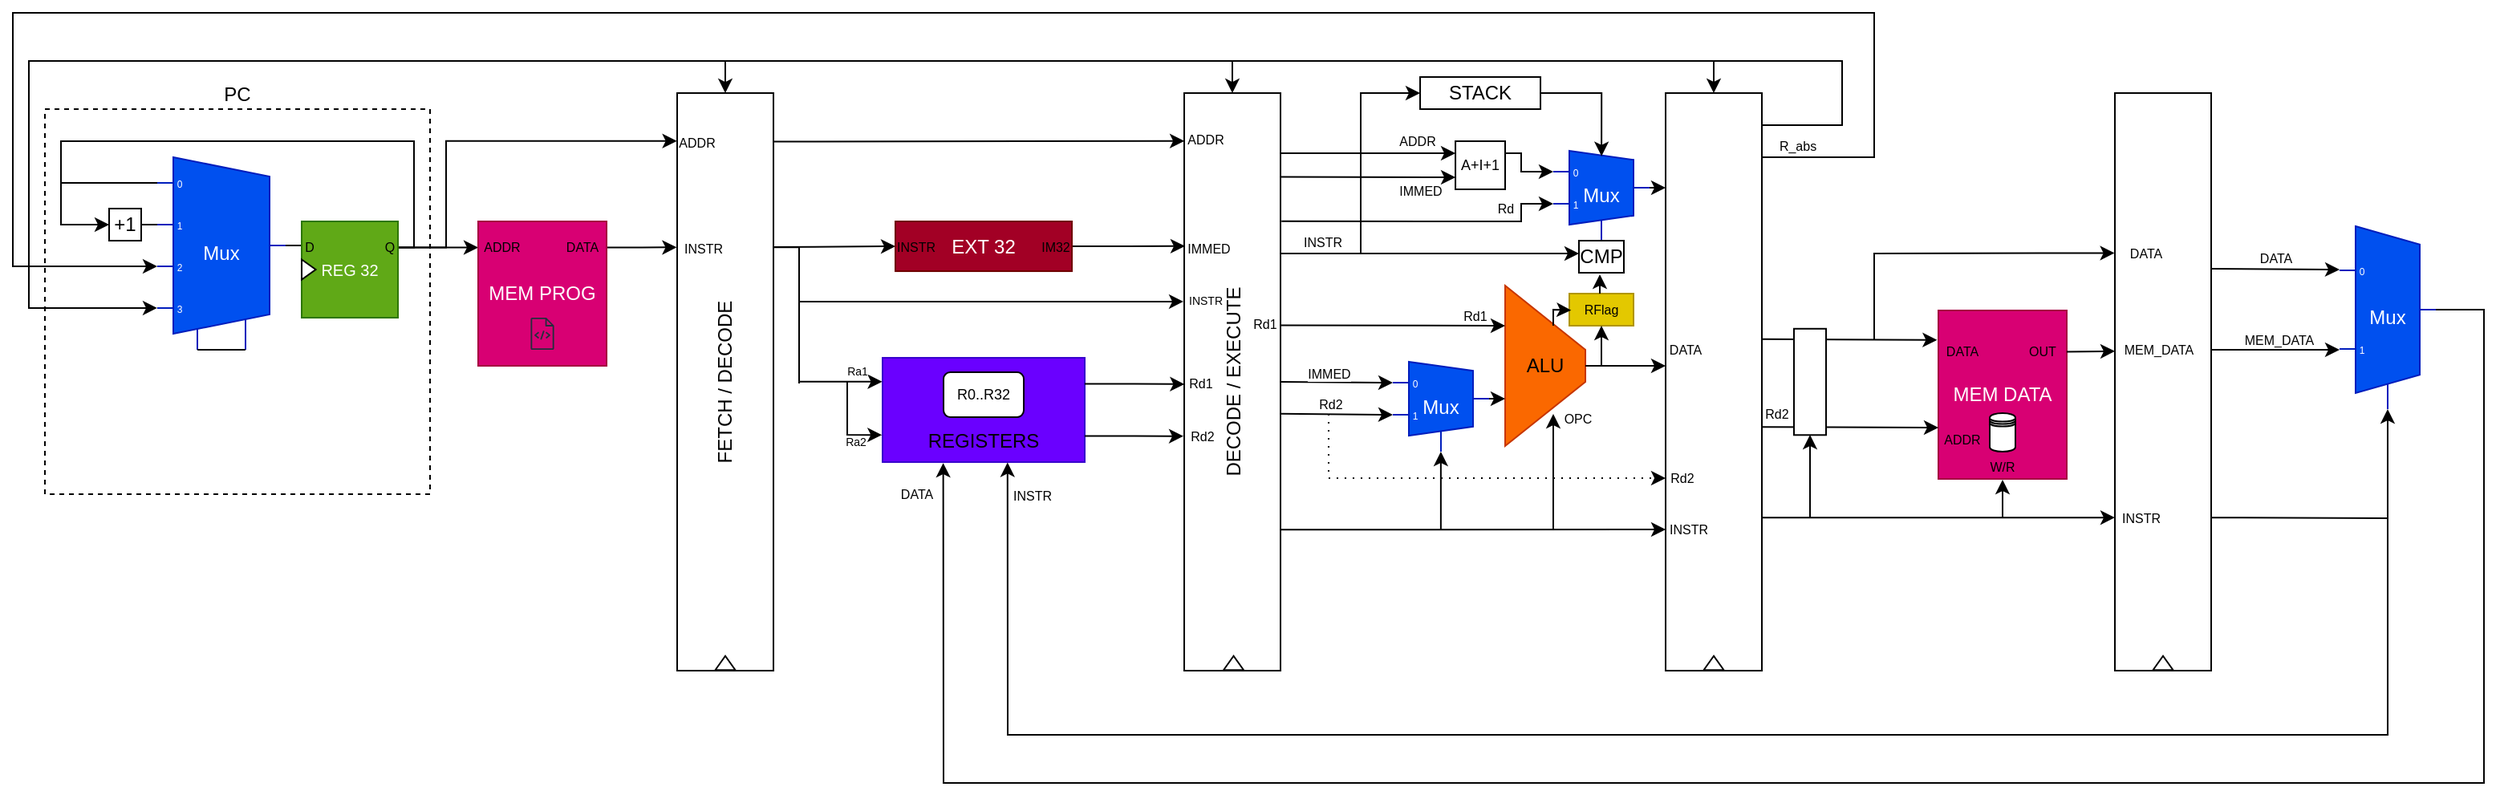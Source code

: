<mxfile version="22.0.2" type="device">
  <diagram name="Página-1" id="C1UfojnQkxF_O-7mEqdd">
    <mxGraphModel dx="1173" dy="703" grid="1" gridSize="10" guides="1" tooltips="1" connect="1" arrows="1" fold="1" page="1" pageScale="1" pageWidth="1650" pageHeight="600" math="0" shadow="0">
      <root>
        <mxCell id="0" />
        <mxCell id="1" parent="0" />
        <mxCell id="9HYfvGbNNLdlNzhzB_2Z-7" value="" style="group" vertex="1" connectable="0" parent="1">
          <mxGeometry x="790.01" y="80.01" width="60" height="362.495" as="geometry" />
        </mxCell>
        <mxCell id="NU09ctqqksHrogIv6mvl-248" value="" style="rounded=0;whiteSpace=wrap;html=1;direction=west;flipV=0;flipH=1;labelPosition=center;verticalLabelPosition=middle;align=center;verticalAlign=middle;" parent="9HYfvGbNNLdlNzhzB_2Z-7" vertex="1">
          <mxGeometry y="0.005" width="60" height="360" as="geometry" />
        </mxCell>
        <mxCell id="NU09ctqqksHrogIv6mvl-250" value="&lt;div&gt;DECODE / EXECUTE&lt;/div&gt;" style="text;html=1;strokeColor=none;fillColor=none;align=center;verticalAlign=middle;whiteSpace=wrap;rounded=0;rotation=-90;" parent="9HYfvGbNNLdlNzhzB_2Z-7" vertex="1">
          <mxGeometry x="-51.36" y="165" width="164.24" height="30" as="geometry" />
        </mxCell>
        <mxCell id="9HYfvGbNNLdlNzhzB_2Z-209" value="" style="triangle;whiteSpace=wrap;html=1;rotation=-90;" vertex="1" parent="9HYfvGbNNLdlNzhzB_2Z-7">
          <mxGeometry x="26.39" y="349" width="8.75" height="12.5" as="geometry" />
        </mxCell>
        <mxCell id="NU09ctqqksHrogIv6mvl-5" value="" style="group" parent="1" vertex="1" connectable="0">
          <mxGeometry x="474.01" y="80.005" width="60" height="360.015" as="geometry" />
        </mxCell>
        <mxCell id="wo_onzVFNb4peeyBDmlH-4" value="" style="rounded=0;whiteSpace=wrap;html=1;direction=west;flipV=0;flipH=1;labelPosition=center;verticalLabelPosition=middle;align=center;verticalAlign=middle;" parent="NU09ctqqksHrogIv6mvl-5" vertex="1">
          <mxGeometry y="0.005" width="60" height="360" as="geometry" />
        </mxCell>
        <mxCell id="NU09ctqqksHrogIv6mvl-1" value="PC" style="rounded=0;whiteSpace=wrap;html=1;dashed=1;labelPosition=center;verticalLabelPosition=top;align=center;verticalAlign=bottom;movable=1;resizable=1;rotatable=1;deletable=1;editable=1;locked=0;connectable=1;" parent="1" vertex="1">
          <mxGeometry x="80" y="90.01" width="240" height="240" as="geometry" />
        </mxCell>
        <mxCell id="wo_onzVFNb4peeyBDmlH-22" style="edgeStyle=orthogonalEdgeStyle;rounded=0;orthogonalLoop=1;jettySize=auto;html=1;exitX=0;exitY=0.108;exitDx=0;exitDy=3;exitPerimeter=0;entryX=0;entryY=0.5;entryDx=0;entryDy=0;" parent="1" source="wo_onzVFNb4peeyBDmlH-11" target="wo_onzVFNb4peeyBDmlH-16" edge="1">
          <mxGeometry relative="1" as="geometry">
            <Array as="points">
              <mxPoint x="90.0" y="136.01" />
              <mxPoint x="90.0" y="162.01" />
            </Array>
          </mxGeometry>
        </mxCell>
        <mxCell id="wo_onzVFNb4peeyBDmlH-11" value="Mux" style="shadow=0;dashed=0;align=center;html=1;strokeWidth=1;shape=mxgraph.electrical.abstract.mux2;whiteSpace=wrap;operation=mux;selectorPins=2;fillColor=#0050ef;strokeColor=#001DBC;fontColor=#ffffff;" parent="1" vertex="1">
          <mxGeometry x="150" y="120.01" width="80" height="120" as="geometry" />
        </mxCell>
        <mxCell id="wo_onzVFNb4peeyBDmlH-13" style="edgeStyle=orthogonalEdgeStyle;rounded=0;orthogonalLoop=1;jettySize=auto;html=1;exitX=0;exitY=0.25;exitDx=0;exitDy=0;entryX=1;entryY=0.5;entryDx=0;entryDy=-5;entryPerimeter=0;endArrow=none;endFill=0;" parent="1" source="wo_onzVFNb4peeyBDmlH-6" target="wo_onzVFNb4peeyBDmlH-11" edge="1">
          <mxGeometry relative="1" as="geometry" />
        </mxCell>
        <mxCell id="wo_onzVFNb4peeyBDmlH-14" style="edgeStyle=orthogonalEdgeStyle;rounded=0;orthogonalLoop=1;jettySize=auto;html=1;exitX=0.188;exitY=1;exitDx=10;exitDy=0;exitPerimeter=0;entryX=0.562;entryY=1;entryDx=10;entryDy=0;entryPerimeter=0;endArrow=none;endFill=0;" parent="1" source="wo_onzVFNb4peeyBDmlH-11" target="wo_onzVFNb4peeyBDmlH-11" edge="1">
          <mxGeometry relative="1" as="geometry" />
        </mxCell>
        <mxCell id="wo_onzVFNb4peeyBDmlH-16" value="+1" style="rounded=0;whiteSpace=wrap;html=1;" parent="1" vertex="1">
          <mxGeometry x="120" y="152.01" width="20" height="20" as="geometry" />
        </mxCell>
        <mxCell id="wo_onzVFNb4peeyBDmlH-21" style="edgeStyle=orthogonalEdgeStyle;rounded=0;orthogonalLoop=1;jettySize=auto;html=1;entryX=0;entryY=0.325;entryDx=0;entryDy=3;entryPerimeter=0;endArrow=none;endFill=0;" parent="1" target="wo_onzVFNb4peeyBDmlH-11" edge="1">
          <mxGeometry relative="1" as="geometry">
            <mxPoint x="140" y="162.01" as="sourcePoint" />
          </mxGeometry>
        </mxCell>
        <mxCell id="wo_onzVFNb4peeyBDmlH-59" style="edgeStyle=orthogonalEdgeStyle;rounded=0;orthogonalLoop=1;jettySize=auto;html=1;exitX=1;exitY=0.5;exitDx=0;exitDy=0;entryX=0;entryY=0.5;entryDx=0;entryDy=0;" parent="1" source="wo_onzVFNb4peeyBDmlH-26" target="wo_onzVFNb4peeyBDmlH-56" edge="1">
          <mxGeometry relative="1" as="geometry">
            <mxPoint x="360.01" y="176.343" as="targetPoint" />
          </mxGeometry>
        </mxCell>
        <mxCell id="wo_onzVFNb4peeyBDmlH-64" style="edgeStyle=orthogonalEdgeStyle;rounded=0;orthogonalLoop=1;jettySize=auto;html=1;exitX=1;exitY=0.5;exitDx=0;exitDy=0;entryX=-0.003;entryY=0.917;entryDx=0;entryDy=0;entryPerimeter=0;" parent="1" source="wo_onzVFNb4peeyBDmlH-26" target="wo_onzVFNb4peeyBDmlH-4" edge="1">
          <mxGeometry relative="1" as="geometry">
            <mxPoint x="470.01" y="110.01" as="targetPoint" />
            <Array as="points">
              <mxPoint x="330.01" y="176.01" />
              <mxPoint x="330.01" y="110.01" />
            </Array>
          </mxGeometry>
        </mxCell>
        <mxCell id="wo_onzVFNb4peeyBDmlH-65" value="ADDR" style="edgeLabel;html=1;align=center;verticalAlign=middle;resizable=0;points=[];fontSize=8;" parent="wo_onzVFNb4peeyBDmlH-64" vertex="1" connectable="0">
          <mxGeometry x="0.769" relative="1" as="geometry">
            <mxPoint x="40" y="1" as="offset" />
          </mxGeometry>
        </mxCell>
        <mxCell id="wo_onzVFNb4peeyBDmlH-66" style="edgeStyle=orthogonalEdgeStyle;rounded=0;orthogonalLoop=1;jettySize=auto;html=1;entryX=-0.005;entryY=0.733;entryDx=0;entryDy=0;entryPerimeter=0;" parent="1" source="wo_onzVFNb4peeyBDmlH-58" target="wo_onzVFNb4peeyBDmlH-4" edge="1">
          <mxGeometry relative="1" as="geometry" />
        </mxCell>
        <mxCell id="wo_onzVFNb4peeyBDmlH-67" value="INSTR" style="edgeLabel;html=1;align=center;verticalAlign=middle;resizable=0;points=[];fontSize=8;" parent="wo_onzVFNb4peeyBDmlH-66" vertex="1" connectable="0">
          <mxGeometry x="-0.087" relative="1" as="geometry">
            <mxPoint x="40" as="offset" />
          </mxGeometry>
        </mxCell>
        <mxCell id="wo_onzVFNb4peeyBDmlH-68" value="FETCH / DECODE" style="text;html=1;strokeColor=none;fillColor=none;align=center;verticalAlign=middle;whiteSpace=wrap;rounded=0;rotation=-90;" parent="1" vertex="1">
          <mxGeometry x="449.01" y="245.01" width="110" height="30" as="geometry" />
        </mxCell>
        <mxCell id="wo_onzVFNb4peeyBDmlH-98" style="edgeStyle=orthogonalEdgeStyle;rounded=0;orthogonalLoop=1;jettySize=auto;html=1;exitX=1;exitY=0.5;exitDx=0;exitDy=0;endArrow=none;endFill=0;" parent="1" source="wo_onzVFNb4peeyBDmlH-26" edge="1">
          <mxGeometry relative="1" as="geometry">
            <mxPoint x="90.0" y="140.01" as="targetPoint" />
            <Array as="points">
              <mxPoint x="310" y="176.01" />
              <mxPoint x="310" y="110.01" />
              <mxPoint x="90.0" y="110.01" />
            </Array>
          </mxGeometry>
        </mxCell>
        <mxCell id="NU09ctqqksHrogIv6mvl-48" value="" style="group;movable=1;resizable=1;rotatable=1;deletable=1;editable=1;locked=0;connectable=1;fillColor=#60a917;fontColor=#ffffff;strokeColor=#2D7600;container=0;" parent="1" vertex="1" connectable="0">
          <mxGeometry x="240.01" y="160.01" width="60" height="60" as="geometry" />
        </mxCell>
        <mxCell id="NU09ctqqksHrogIv6mvl-56" value="" style="rounded=0;whiteSpace=wrap;html=1;fillColor=#6a00ff;strokeColor=#3700CC;fontColor=#ffffff;" parent="1" vertex="1">
          <mxGeometry x="602.01" y="245.01" width="126" height="65" as="geometry" />
        </mxCell>
        <mxCell id="NU09ctqqksHrogIv6mvl-205" value="REGISTERS" style="text;html=1;strokeColor=none;fillColor=none;align=center;verticalAlign=middle;whiteSpace=wrap;rounded=0;" parent="1" vertex="1">
          <mxGeometry x="635.01" y="282.01" width="60" height="30" as="geometry" />
        </mxCell>
        <mxCell id="NU09ctqqksHrogIv6mvl-246" style="edgeStyle=orthogonalEdgeStyle;rounded=0;orthogonalLoop=1;jettySize=auto;html=1;entryX=0;entryY=0.5;entryDx=0;entryDy=0;" parent="1" target="NU09ctqqksHrogIv6mvl-13" edge="1">
          <mxGeometry relative="1" as="geometry">
            <mxPoint x="534.01" y="176.01" as="sourcePoint" />
            <Array as="points">
              <mxPoint x="534.01" y="176.01" />
              <mxPoint x="572.01" y="176.01" />
            </Array>
          </mxGeometry>
        </mxCell>
        <mxCell id="NU09ctqqksHrogIv6mvl-251" style="edgeStyle=orthogonalEdgeStyle;rounded=0;orthogonalLoop=1;jettySize=auto;html=1;entryX=0.008;entryY=0.735;entryDx=0;entryDy=0;entryPerimeter=0;" parent="1" source="NU09ctqqksHrogIv6mvl-14" target="NU09ctqqksHrogIv6mvl-248" edge="1">
          <mxGeometry relative="1" as="geometry" />
        </mxCell>
        <mxCell id="NU09ctqqksHrogIv6mvl-252" value="IMMED" style="edgeLabel;html=1;align=center;verticalAlign=middle;resizable=0;points=[];fontSize=8;" parent="NU09ctqqksHrogIv6mvl-251" vertex="1" connectable="0">
          <mxGeometry x="0.386" relative="1" as="geometry">
            <mxPoint x="36" y="1" as="offset" />
          </mxGeometry>
        </mxCell>
        <mxCell id="NU09ctqqksHrogIv6mvl-253" value="" style="endArrow=classic;html=1;rounded=0;exitX=1.001;exitY=0.916;exitDx=0;exitDy=0;exitPerimeter=0;entryX=0.001;entryY=0.917;entryDx=0;entryDy=0;entryPerimeter=0;" parent="1" source="wo_onzVFNb4peeyBDmlH-4" target="NU09ctqqksHrogIv6mvl-248" edge="1">
          <mxGeometry width="50" height="50" relative="1" as="geometry">
            <mxPoint x="530.01" y="150.01" as="sourcePoint" />
            <mxPoint x="574.01" y="100.005" as="targetPoint" />
          </mxGeometry>
        </mxCell>
        <mxCell id="NU09ctqqksHrogIv6mvl-254" value="ADDR" style="edgeLabel;html=1;align=center;verticalAlign=middle;resizable=0;points=[];fontSize=8;" parent="NU09ctqqksHrogIv6mvl-253" vertex="1" connectable="0">
          <mxGeometry x="0.865" y="1" relative="1" as="geometry">
            <mxPoint x="30" as="offset" />
          </mxGeometry>
        </mxCell>
        <mxCell id="NU09ctqqksHrogIv6mvl-255" style="edgeStyle=orthogonalEdgeStyle;rounded=0;orthogonalLoop=1;jettySize=auto;html=1;entryX=-0.002;entryY=0.229;entryDx=0;entryDy=0;exitX=1.001;exitY=0.733;exitDx=0;exitDy=0;exitPerimeter=0;entryPerimeter=0;" parent="1" source="wo_onzVFNb4peeyBDmlH-4" target="NU09ctqqksHrogIv6mvl-56" edge="1">
          <mxGeometry relative="1" as="geometry">
            <Array as="points">
              <mxPoint x="550" y="176" />
              <mxPoint x="550" y="260" />
            </Array>
            <mxPoint x="550.01" y="180.01" as="sourcePoint" />
          </mxGeometry>
        </mxCell>
        <mxCell id="NU09ctqqksHrogIv6mvl-257" value="Ra1" style="edgeLabel;html=1;align=center;verticalAlign=middle;resizable=0;points=[];fontSize=7;" parent="NU09ctqqksHrogIv6mvl-255" vertex="1" connectable="0">
          <mxGeometry x="0.6" relative="1" as="geometry">
            <mxPoint x="14" y="-6" as="offset" />
          </mxGeometry>
        </mxCell>
        <mxCell id="NU09ctqqksHrogIv6mvl-256" value="" style="endArrow=classic;html=1;rounded=0;entryX=-0.003;entryY=0.74;entryDx=0;entryDy=0;entryPerimeter=0;" parent="1" target="NU09ctqqksHrogIv6mvl-56" edge="1">
          <mxGeometry width="50" height="50" relative="1" as="geometry">
            <mxPoint x="580" y="260" as="sourcePoint" />
            <mxPoint x="601.638" y="275.012" as="targetPoint" />
            <Array as="points">
              <mxPoint x="580" y="260" />
              <mxPoint x="580.01" y="275.01" />
              <mxPoint x="580.01" y="293.01" />
            </Array>
          </mxGeometry>
        </mxCell>
        <mxCell id="NU09ctqqksHrogIv6mvl-258" value="Ra2" style="edgeLabel;html=1;align=center;verticalAlign=middle;resizable=0;points=[];fontSize=7;" parent="NU09ctqqksHrogIv6mvl-256" vertex="1" connectable="0">
          <mxGeometry x="0.681" relative="1" as="geometry">
            <mxPoint x="-8" y="5" as="offset" />
          </mxGeometry>
        </mxCell>
        <mxCell id="NU09ctqqksHrogIv6mvl-260" value="R0..R32" style="rounded=1;whiteSpace=wrap;html=1;fontSize=9;" parent="1" vertex="1">
          <mxGeometry x="640.01" y="254.01" width="50" height="28" as="geometry" />
        </mxCell>
        <mxCell id="NU09ctqqksHrogIv6mvl-261" style="edgeStyle=orthogonalEdgeStyle;rounded=0;orthogonalLoop=1;jettySize=auto;html=1;exitX=1;exitY=0.25;exitDx=0;exitDy=0;entryX=0.003;entryY=0.496;entryDx=0;entryDy=0;entryPerimeter=0;" parent="1" source="NU09ctqqksHrogIv6mvl-56" target="NU09ctqqksHrogIv6mvl-248" edge="1">
          <mxGeometry relative="1" as="geometry" />
        </mxCell>
        <mxCell id="9HYfvGbNNLdlNzhzB_2Z-26" value="Rd1" style="edgeLabel;html=1;align=center;verticalAlign=middle;resizable=0;points=[];fontSize=8;" vertex="1" connectable="0" parent="NU09ctqqksHrogIv6mvl-261">
          <mxGeometry x="0.221" relative="1" as="geometry">
            <mxPoint x="34" y="-1" as="offset" />
          </mxGeometry>
        </mxCell>
        <mxCell id="NU09ctqqksHrogIv6mvl-262" style="edgeStyle=orthogonalEdgeStyle;rounded=0;orthogonalLoop=1;jettySize=auto;html=1;exitX=1;exitY=0.75;exitDx=0;exitDy=0;entryX=-0.008;entryY=0.406;entryDx=0;entryDy=0;entryPerimeter=0;" parent="1" source="NU09ctqqksHrogIv6mvl-56" target="NU09ctqqksHrogIv6mvl-248" edge="1">
          <mxGeometry relative="1" as="geometry" />
        </mxCell>
        <mxCell id="9HYfvGbNNLdlNzhzB_2Z-27" value="Rd2" style="edgeLabel;html=1;align=center;verticalAlign=middle;resizable=0;points=[];fontSize=8;" vertex="1" connectable="0" parent="NU09ctqqksHrogIv6mvl-262">
          <mxGeometry x="0.284" relative="1" as="geometry">
            <mxPoint x="33" as="offset" />
          </mxGeometry>
        </mxCell>
        <mxCell id="NU09ctqqksHrogIv6mvl-263" value="" style="group;fillColor=#1ba1e2;fontColor=#ffffff;strokeColor=#006EAF;container=0;" parent="1" vertex="1" connectable="0">
          <mxGeometry x="610.01" y="160.01" width="110" height="31" as="geometry" />
        </mxCell>
        <mxCell id="NU09ctqqksHrogIv6mvl-264" value="" style="group;fillColor=#d80073;fontColor=#ffffff;strokeColor=#A50040;container=0;" parent="1" vertex="1" connectable="0">
          <mxGeometry x="350.01" y="160.01" width="80" height="90" as="geometry" />
        </mxCell>
        <mxCell id="NU09ctqqksHrogIv6mvl-270" value="" style="group" parent="1" vertex="1" connectable="0">
          <mxGeometry x="1090.01" y="80.01" width="60" height="362.495" as="geometry" />
        </mxCell>
        <mxCell id="NU09ctqqksHrogIv6mvl-271" value="" style="rounded=0;whiteSpace=wrap;html=1;direction=west;flipV=0;flipH=1;labelPosition=center;verticalLabelPosition=middle;align=center;verticalAlign=middle;" parent="NU09ctqqksHrogIv6mvl-270" vertex="1">
          <mxGeometry width="60" height="360.01" as="geometry" />
        </mxCell>
        <mxCell id="9HYfvGbNNLdlNzhzB_2Z-210" value="" style="triangle;whiteSpace=wrap;html=1;rotation=-90;" vertex="1" parent="NU09ctqqksHrogIv6mvl-270">
          <mxGeometry x="25.63" y="349" width="8.75" height="12.5" as="geometry" />
        </mxCell>
        <mxCell id="W9NHx8S7xYnkSQFY3Qpa-1" value="" style="group" parent="1" vertex="1" connectable="0">
          <mxGeometry x="240.01" y="160.01" width="60" height="60" as="geometry" />
        </mxCell>
        <mxCell id="wo_onzVFNb4peeyBDmlH-6" value="&lt;font style=&quot;font-size: 10px;&quot;&gt;REG 32&lt;/font&gt;" style="rounded=0;whiteSpace=wrap;html=1;container=0;fillColor=#60a917;strokeColor=#2D7600;fontColor=#ffffff;" parent="W9NHx8S7xYnkSQFY3Qpa-1" vertex="1">
          <mxGeometry width="60.0" height="60" as="geometry" />
        </mxCell>
        <mxCell id="wo_onzVFNb4peeyBDmlH-9" value="" style="triangle;whiteSpace=wrap;html=1;rotation=0;container=0;" parent="W9NHx8S7xYnkSQFY3Qpa-1" vertex="1">
          <mxGeometry y="23.75" width="8.75" height="12.5" as="geometry" />
        </mxCell>
        <mxCell id="wo_onzVFNb4peeyBDmlH-24" value="D" style="text;html=1;strokeColor=none;fillColor=none;align=center;verticalAlign=middle;whiteSpace=wrap;rounded=0;container=0;fontSize=8;" parent="W9NHx8S7xYnkSQFY3Qpa-1" vertex="1">
          <mxGeometry y="8.75" width="10.0" height="15" as="geometry" />
        </mxCell>
        <mxCell id="wo_onzVFNb4peeyBDmlH-26" value="Q" style="text;html=1;strokeColor=none;fillColor=none;align=center;verticalAlign=middle;whiteSpace=wrap;rounded=0;container=0;fontSize=8;" parent="W9NHx8S7xYnkSQFY3Qpa-1" vertex="1">
          <mxGeometry x="50" y="8.75" width="10.0" height="15" as="geometry" />
        </mxCell>
        <mxCell id="W9NHx8S7xYnkSQFY3Qpa-2" value="" style="group" parent="1" vertex="1" connectable="0">
          <mxGeometry x="350.01" y="160.01" width="80" height="90" as="geometry" />
        </mxCell>
        <mxCell id="wo_onzVFNb4peeyBDmlH-28" value="MEM PROG" style="rounded=0;whiteSpace=wrap;html=1;fillColor=#d80073;strokeColor=#A50040;fontColor=#ffffff;" parent="W9NHx8S7xYnkSQFY3Qpa-2" vertex="1">
          <mxGeometry width="80" height="90" as="geometry" />
        </mxCell>
        <mxCell id="wo_onzVFNb4peeyBDmlH-52" value="" style="sketch=0;outlineConnect=0;fontColor=#232F3E;gradientColor=none;fillColor=#232F3D;strokeColor=none;dashed=0;verticalLabelPosition=bottom;verticalAlign=top;align=center;html=1;fontSize=12;fontStyle=0;aspect=fixed;pointerEvents=1;shape=mxgraph.aws4.source_code;" parent="W9NHx8S7xYnkSQFY3Qpa-2" vertex="1">
          <mxGeometry x="32.69" y="60" width="14.62" height="20" as="geometry" />
        </mxCell>
        <mxCell id="wo_onzVFNb4peeyBDmlH-56" value="ADDR" style="text;html=1;strokeColor=none;fillColor=none;align=center;verticalAlign=middle;whiteSpace=wrap;rounded=0;container=0;fontSize=8;" parent="W9NHx8S7xYnkSQFY3Qpa-2" vertex="1">
          <mxGeometry y="8.75" width="30" height="15" as="geometry" />
        </mxCell>
        <mxCell id="wo_onzVFNb4peeyBDmlH-58" value="DATA" style="text;html=1;strokeColor=none;fillColor=none;align=center;verticalAlign=middle;whiteSpace=wrap;rounded=0;container=0;fontSize=8;" parent="W9NHx8S7xYnkSQFY3Qpa-2" vertex="1">
          <mxGeometry x="50" y="8.75" width="30" height="15" as="geometry" />
        </mxCell>
        <mxCell id="NU09ctqqksHrogIv6mvl-16" value="" style="group;fillColor=#ffe6cc;strokeColor=#d79b00;container=0;" parent="1" vertex="1" connectable="0">
          <mxGeometry x="610.01" y="160.01" width="110" height="31" as="geometry" />
        </mxCell>
        <mxCell id="W9NHx8S7xYnkSQFY3Qpa-3" value="" style="group" parent="1" vertex="1" connectable="0">
          <mxGeometry x="610.01" y="160.01" width="110" height="31" as="geometry" />
        </mxCell>
        <mxCell id="NU09ctqqksHrogIv6mvl-7" value="EXT 32" style="rounded=0;whiteSpace=wrap;html=1;fillColor=#a20025;strokeColor=#6F0000;fontColor=#ffffff;" parent="W9NHx8S7xYnkSQFY3Qpa-3" vertex="1">
          <mxGeometry width="110" height="31" as="geometry" />
        </mxCell>
        <mxCell id="NU09ctqqksHrogIv6mvl-13" value="INSTR" style="text;html=1;strokeColor=none;fillColor=none;align=center;verticalAlign=middle;whiteSpace=wrap;rounded=0;container=0;fontSize=8;" parent="W9NHx8S7xYnkSQFY3Qpa-3" vertex="1">
          <mxGeometry y="8" width="26" height="15" as="geometry" />
        </mxCell>
        <mxCell id="NU09ctqqksHrogIv6mvl-14" value="IM32" style="text;html=1;strokeColor=none;fillColor=none;align=center;verticalAlign=middle;whiteSpace=wrap;rounded=0;container=0;fontSize=8;" parent="W9NHx8S7xYnkSQFY3Qpa-3" vertex="1">
          <mxGeometry x="90" y="8" width="20" height="15" as="geometry" />
        </mxCell>
        <mxCell id="9HYfvGbNNLdlNzhzB_2Z-11" style="edgeStyle=orthogonalEdgeStyle;rounded=0;orthogonalLoop=1;jettySize=auto;html=1;" edge="1" parent="1" source="NU09ctqqksHrogIv6mvl-265">
          <mxGeometry relative="1" as="geometry">
            <mxPoint x="1090" y="250" as="targetPoint" />
          </mxGeometry>
        </mxCell>
        <mxCell id="9HYfvGbNNLdlNzhzB_2Z-12" value="DATA" style="edgeLabel;html=1;align=center;verticalAlign=middle;resizable=0;points=[];fontSize=8;" vertex="1" connectable="0" parent="9HYfvGbNNLdlNzhzB_2Z-11">
          <mxGeometry x="-0.167" y="-2" relative="1" as="geometry">
            <mxPoint x="41" y="-12" as="offset" />
          </mxGeometry>
        </mxCell>
        <mxCell id="9HYfvGbNNLdlNzhzB_2Z-14" value="" style="group" vertex="1" connectable="0" parent="1">
          <mxGeometry x="990.01" y="180.01" width="80" height="120" as="geometry" />
        </mxCell>
        <mxCell id="NU09ctqqksHrogIv6mvl-265" value="" style="shape=trapezoid;perimeter=trapezoidPerimeter;whiteSpace=wrap;html=1;fixedSize=1;rotation=90;fillColor=#fa6800;strokeColor=#C73500;size=40;fontColor=#000000;" parent="9HYfvGbNNLdlNzhzB_2Z-14" vertex="1">
          <mxGeometry x="-25" y="45" width="100" height="50" as="geometry" />
        </mxCell>
        <mxCell id="9HYfvGbNNLdlNzhzB_2Z-6" value="ALU" style="text;html=1;strokeColor=none;fillColor=none;align=center;verticalAlign=middle;whiteSpace=wrap;rounded=0;" vertex="1" parent="9HYfvGbNNLdlNzhzB_2Z-14">
          <mxGeometry x="10" y="60" width="30" height="20" as="geometry" />
        </mxCell>
        <mxCell id="9HYfvGbNNLdlNzhzB_2Z-219" value="RFlag" style="rounded=0;whiteSpace=wrap;html=1;fillColor=#e3c800;fontColor=#000000;strokeColor=#B09500;fontSize=8;" vertex="1" parent="9HYfvGbNNLdlNzhzB_2Z-14">
          <mxGeometry x="40" y="25" width="40" height="20" as="geometry" />
        </mxCell>
        <mxCell id="9HYfvGbNNLdlNzhzB_2Z-226" style="edgeStyle=orthogonalEdgeStyle;rounded=0;orthogonalLoop=1;jettySize=auto;html=1;entryX=0.5;entryY=1;entryDx=0;entryDy=0;" edge="1" parent="9HYfvGbNNLdlNzhzB_2Z-14">
          <mxGeometry relative="1" as="geometry">
            <mxPoint x="59" y="25" as="sourcePoint" />
            <mxPoint x="59" y="13" as="targetPoint" />
          </mxGeometry>
        </mxCell>
        <mxCell id="9HYfvGbNNLdlNzhzB_2Z-227" value="" style="endArrow=classic;html=1;rounded=0;entryX=0.5;entryY=1;entryDx=0;entryDy=0;" edge="1" parent="9HYfvGbNNLdlNzhzB_2Z-14" target="9HYfvGbNNLdlNzhzB_2Z-219">
          <mxGeometry width="50" height="50" relative="1" as="geometry">
            <mxPoint x="49.99" y="69.99" as="sourcePoint" />
            <mxPoint x="99.99" y="19.99" as="targetPoint" />
            <Array as="points">
              <mxPoint x="59.99" y="69.99" />
            </Array>
          </mxGeometry>
        </mxCell>
        <mxCell id="9HYfvGbNNLdlNzhzB_2Z-15" value="" style="endArrow=classic;html=1;rounded=0;entryX=0.25;entryY=1;entryDx=0;entryDy=0;exitX=0.997;exitY=0.598;exitDx=0;exitDy=0;exitPerimeter=0;" edge="1" parent="1" source="NU09ctqqksHrogIv6mvl-248" target="NU09ctqqksHrogIv6mvl-265">
          <mxGeometry width="50" height="50" relative="1" as="geometry">
            <mxPoint x="850.01" y="210.01" as="sourcePoint" />
            <mxPoint x="900.01" y="160.01" as="targetPoint" />
          </mxGeometry>
        </mxCell>
        <mxCell id="9HYfvGbNNLdlNzhzB_2Z-32" value="Rd1" style="edgeLabel;html=1;align=center;verticalAlign=middle;resizable=0;points=[];fontSize=8;" vertex="1" connectable="0" parent="9HYfvGbNNLdlNzhzB_2Z-15">
          <mxGeometry x="0.688" y="2" relative="1" as="geometry">
            <mxPoint x="2" y="-4" as="offset" />
          </mxGeometry>
        </mxCell>
        <mxCell id="9HYfvGbNNLdlNzhzB_2Z-105" value="Rd1" style="edgeLabel;html=1;align=center;verticalAlign=middle;resizable=0;points=[];fontSize=8;" vertex="1" connectable="0" parent="9HYfvGbNNLdlNzhzB_2Z-15">
          <mxGeometry x="-0.862" y="-2" relative="1" as="geometry">
            <mxPoint x="-20" y="-3" as="offset" />
          </mxGeometry>
        </mxCell>
        <mxCell id="9HYfvGbNNLdlNzhzB_2Z-19" value="A+I+1" style="rounded=0;whiteSpace=wrap;html=1;fontSize=9;" vertex="1" parent="1">
          <mxGeometry x="959.03" y="110.01" width="30.97" height="29.99" as="geometry" />
        </mxCell>
        <mxCell id="9HYfvGbNNLdlNzhzB_2Z-30" value="" style="endArrow=classic;html=1;rounded=0;entryX=-0.008;entryY=0.639;entryDx=0;entryDy=0;entryPerimeter=0;" edge="1" parent="1" target="NU09ctqqksHrogIv6mvl-248">
          <mxGeometry width="50" height="50" relative="1" as="geometry">
            <mxPoint x="550.01" y="260.01" as="sourcePoint" />
            <mxPoint x="630.01" y="340.01" as="targetPoint" />
            <Array as="points">
              <mxPoint x="550.01" y="261.01" />
              <mxPoint x="550.01" y="210.01" />
            </Array>
          </mxGeometry>
        </mxCell>
        <mxCell id="9HYfvGbNNLdlNzhzB_2Z-31" value="INSTR" style="edgeLabel;html=1;align=center;verticalAlign=middle;resizable=0;points=[];fontSize=7;" vertex="1" connectable="0" parent="9HYfvGbNNLdlNzhzB_2Z-30">
          <mxGeometry x="0.842" relative="1" as="geometry">
            <mxPoint x="36" as="offset" />
          </mxGeometry>
        </mxCell>
        <mxCell id="9HYfvGbNNLdlNzhzB_2Z-102" style="edgeStyle=orthogonalEdgeStyle;rounded=0;orthogonalLoop=1;jettySize=auto;html=1;exitX=1;exitY=0.5;exitDx=0;exitDy=-5;exitPerimeter=0;" edge="1" parent="1" source="9HYfvGbNNLdlNzhzB_2Z-33">
          <mxGeometry relative="1" as="geometry">
            <mxPoint x="990" y="269.892" as="targetPoint" />
          </mxGeometry>
        </mxCell>
        <mxCell id="9HYfvGbNNLdlNzhzB_2Z-33" value="Mux" style="shadow=0;dashed=0;align=center;html=1;strokeWidth=1;shape=mxgraph.electrical.abstract.mux2;whiteSpace=wrap;operation=mux;selectorPins=1;fillColor=#0050ef;strokeColor=#001DBC;fontColor=#ffffff;" vertex="1" parent="1">
          <mxGeometry x="920" y="247.51" width="60" height="56" as="geometry" />
        </mxCell>
        <mxCell id="9HYfvGbNNLdlNzhzB_2Z-34" value="" style="endArrow=classic;html=1;rounded=0;entryX=0;entryY=0.25;entryDx=0;entryDy=0;exitX=1;exitY=0.896;exitDx=0;exitDy=0;exitPerimeter=0;" edge="1" parent="1" source="NU09ctqqksHrogIv6mvl-248" target="9HYfvGbNNLdlNzhzB_2Z-19">
          <mxGeometry width="50" height="50" relative="1" as="geometry">
            <mxPoint x="860.01" y="118.01" as="sourcePoint" />
            <mxPoint x="950.01" y="90.01" as="targetPoint" />
          </mxGeometry>
        </mxCell>
        <mxCell id="9HYfvGbNNLdlNzhzB_2Z-37" value="ADDR" style="edgeLabel;html=1;align=center;verticalAlign=middle;resizable=0;points=[];fontSize=8;" vertex="1" connectable="0" parent="9HYfvGbNNLdlNzhzB_2Z-34">
          <mxGeometry x="0.593" y="1" relative="1" as="geometry">
            <mxPoint x="-2" y="-7" as="offset" />
          </mxGeometry>
        </mxCell>
        <mxCell id="9HYfvGbNNLdlNzhzB_2Z-35" value="" style="endArrow=classic;html=1;rounded=0;entryX=0;entryY=0.75;entryDx=0;entryDy=0;exitX=1.004;exitY=0.855;exitDx=0;exitDy=0;exitPerimeter=0;" edge="1" parent="1" source="NU09ctqqksHrogIv6mvl-248" target="9HYfvGbNNLdlNzhzB_2Z-19">
          <mxGeometry width="50" height="50" relative="1" as="geometry">
            <mxPoint x="870.01" y="134.01" as="sourcePoint" />
            <mxPoint x="970.01" y="120.01" as="targetPoint" />
          </mxGeometry>
        </mxCell>
        <mxCell id="9HYfvGbNNLdlNzhzB_2Z-36" value="IMMED" style="edgeLabel;html=1;align=center;verticalAlign=middle;resizable=0;points=[];fontSize=8;" vertex="1" connectable="0" parent="9HYfvGbNNLdlNzhzB_2Z-35">
          <mxGeometry x="-0.24" relative="1" as="geometry">
            <mxPoint x="45" y="8" as="offset" />
          </mxGeometry>
        </mxCell>
        <mxCell id="9HYfvGbNNLdlNzhzB_2Z-38" value="" style="group" vertex="1" connectable="0" parent="1">
          <mxGeometry x="1370.01" y="80" width="60" height="361.515" as="geometry" />
        </mxCell>
        <mxCell id="9HYfvGbNNLdlNzhzB_2Z-39" value="" style="rounded=0;whiteSpace=wrap;html=1;direction=west;flipV=0;flipH=1;labelPosition=center;verticalLabelPosition=middle;align=center;verticalAlign=middle;" vertex="1" parent="9HYfvGbNNLdlNzhzB_2Z-38">
          <mxGeometry y="0.005" width="60" height="359.995" as="geometry" />
        </mxCell>
        <mxCell id="9HYfvGbNNLdlNzhzB_2Z-211" value="" style="triangle;whiteSpace=wrap;html=1;rotation=-90;" vertex="1" parent="9HYfvGbNNLdlNzhzB_2Z-38">
          <mxGeometry x="25.62" y="349.015" width="8.75" height="12.5" as="geometry" />
        </mxCell>
        <mxCell id="9HYfvGbNNLdlNzhzB_2Z-42" value="MEM DATA" style="rounded=0;whiteSpace=wrap;html=1;fillColor=#d80073;strokeColor=#A50040;fontColor=#ffffff;container=0;" vertex="1" parent="1">
          <mxGeometry x="1260" y="215.51" width="80" height="105" as="geometry" />
        </mxCell>
        <mxCell id="9HYfvGbNNLdlNzhzB_2Z-44" value="ADDR" style="text;html=1;strokeColor=none;fillColor=none;align=center;verticalAlign=middle;whiteSpace=wrap;rounded=0;container=0;fontSize=8;" vertex="1" parent="1">
          <mxGeometry x="1260" y="288.51" width="30" height="15" as="geometry" />
        </mxCell>
        <mxCell id="9HYfvGbNNLdlNzhzB_2Z-45" value="OUT" style="text;html=1;strokeColor=none;fillColor=none;align=center;verticalAlign=middle;whiteSpace=wrap;rounded=0;container=0;fontSize=8;" vertex="1" parent="1">
          <mxGeometry x="1310" y="233.76" width="30" height="15" as="geometry" />
        </mxCell>
        <mxCell id="9HYfvGbNNLdlNzhzB_2Z-46" value="DATA" style="text;html=1;strokeColor=none;fillColor=none;align=center;verticalAlign=middle;whiteSpace=wrap;rounded=0;container=0;fontSize=8;" vertex="1" parent="1">
          <mxGeometry x="1260" y="233.76" width="30" height="15" as="geometry" />
        </mxCell>
        <mxCell id="9HYfvGbNNLdlNzhzB_2Z-48" value="" style="shape=datastore;whiteSpace=wrap;html=1;" vertex="1" parent="1">
          <mxGeometry x="1292" y="279.51" width="16" height="24" as="geometry" />
        </mxCell>
        <mxCell id="9HYfvGbNNLdlNzhzB_2Z-49" value="" style="endArrow=classic;html=1;rounded=0;entryX=-0.01;entryY=0.175;entryDx=0;entryDy=0;exitX=1.002;exitY=0.574;exitDx=0;exitDy=0;exitPerimeter=0;entryPerimeter=0;" edge="1" parent="1" source="NU09ctqqksHrogIv6mvl-271" target="9HYfvGbNNLdlNzhzB_2Z-42">
          <mxGeometry width="50" height="50" relative="1" as="geometry">
            <mxPoint x="1160.01" y="250.01" as="sourcePoint" />
            <mxPoint x="1230.01" y="170.01" as="targetPoint" />
          </mxGeometry>
        </mxCell>
        <mxCell id="9HYfvGbNNLdlNzhzB_2Z-50" value="" style="endArrow=classic;html=1;rounded=0;entryX=0;entryY=0;entryDx=0;entryDy=0;exitX=0.997;exitY=0.422;exitDx=0;exitDy=0;exitPerimeter=0;" edge="1" parent="1" source="NU09ctqqksHrogIv6mvl-271" target="9HYfvGbNNLdlNzhzB_2Z-44">
          <mxGeometry width="50" height="50" relative="1" as="geometry">
            <mxPoint x="1160.01" y="350.01" as="sourcePoint" />
            <mxPoint x="1210.01" y="300.01" as="targetPoint" />
          </mxGeometry>
        </mxCell>
        <mxCell id="9HYfvGbNNLdlNzhzB_2Z-120" value="Rd2" style="edgeLabel;html=1;align=center;verticalAlign=middle;resizable=0;points=[];fontSize=8;" vertex="1" connectable="0" parent="9HYfvGbNNLdlNzhzB_2Z-50">
          <mxGeometry x="-0.835" y="1" relative="1" as="geometry">
            <mxPoint y="-7" as="offset" />
          </mxGeometry>
        </mxCell>
        <mxCell id="9HYfvGbNNLdlNzhzB_2Z-52" value="" style="endArrow=classic;html=1;rounded=0;exitX=1;exitY=0.5;exitDx=0;exitDy=0;entryX=0;entryY=0.553;entryDx=0;entryDy=0;entryPerimeter=0;" edge="1" parent="1" source="9HYfvGbNNLdlNzhzB_2Z-45" target="9HYfvGbNNLdlNzhzB_2Z-39">
          <mxGeometry width="50" height="50" relative="1" as="geometry">
            <mxPoint x="1320.01" y="250.01" as="sourcePoint" />
            <mxPoint x="1360.01" y="250.01" as="targetPoint" />
          </mxGeometry>
        </mxCell>
        <mxCell id="9HYfvGbNNLdlNzhzB_2Z-61" value="MEM_DATA" style="edgeLabel;html=1;align=center;verticalAlign=middle;resizable=0;points=[];fontSize=8;" vertex="1" connectable="0" parent="9HYfvGbNNLdlNzhzB_2Z-52">
          <mxGeometry x="0.183" y="1" relative="1" as="geometry">
            <mxPoint x="39" as="offset" />
          </mxGeometry>
        </mxCell>
        <mxCell id="9HYfvGbNNLdlNzhzB_2Z-53" value="Mux" style="shadow=0;dashed=0;align=center;html=1;strokeWidth=1;shape=mxgraph.electrical.abstract.mux2;whiteSpace=wrap;operation=mux;selectorPins=1;fillColor=#0050ef;strokeColor=#001DBC;fontColor=#ffffff;" vertex="1" parent="1">
          <mxGeometry x="1510.01" y="163.01" width="60" height="114" as="geometry" />
        </mxCell>
        <mxCell id="9HYfvGbNNLdlNzhzB_2Z-55" value="" style="endArrow=classic;html=1;rounded=0;entryX=1;entryY=0.25;entryDx=0;entryDy=0;exitX=1;exitY=0.244;exitDx=0;exitDy=0;exitPerimeter=0;" edge="1" parent="1" source="NU09ctqqksHrogIv6mvl-248">
          <mxGeometry width="50" height="50" relative="1" as="geometry">
            <mxPoint x="850.01" y="263.01" as="sourcePoint" />
            <mxPoint x="1090.01" y="352.01" as="targetPoint" />
          </mxGeometry>
        </mxCell>
        <mxCell id="9HYfvGbNNLdlNzhzB_2Z-56" value="INSTR" style="edgeLabel;html=1;align=center;verticalAlign=middle;resizable=0;points=[];fontSize=8;" vertex="1" connectable="0" parent="9HYfvGbNNLdlNzhzB_2Z-55">
          <mxGeometry x="0.842" relative="1" as="geometry">
            <mxPoint x="33" as="offset" />
          </mxGeometry>
        </mxCell>
        <mxCell id="9HYfvGbNNLdlNzhzB_2Z-57" value="" style="endArrow=classic;html=1;rounded=0;entryX=0;entryY=0.265;entryDx=0;entryDy=0;exitX=0.999;exitY=0.265;exitDx=0;exitDy=0;exitPerimeter=0;entryPerimeter=0;" edge="1" parent="1" source="NU09ctqqksHrogIv6mvl-271" target="9HYfvGbNNLdlNzhzB_2Z-39">
          <mxGeometry width="50" height="50" relative="1" as="geometry">
            <mxPoint x="1150.01" y="350.01" as="sourcePoint" />
            <mxPoint x="1390.01" y="350.01" as="targetPoint" />
          </mxGeometry>
        </mxCell>
        <mxCell id="9HYfvGbNNLdlNzhzB_2Z-58" value="INSTR" style="edgeLabel;html=1;align=center;verticalAlign=middle;resizable=0;points=[];fontSize=8;" vertex="1" connectable="0" parent="9HYfvGbNNLdlNzhzB_2Z-57">
          <mxGeometry x="0.842" relative="1" as="geometry">
            <mxPoint x="33" as="offset" />
          </mxGeometry>
        </mxCell>
        <mxCell id="9HYfvGbNNLdlNzhzB_2Z-59" value="" style="endArrow=classic;html=1;rounded=0;entryX=-0.003;entryY=0.723;entryDx=0;entryDy=0;entryPerimeter=0;" edge="1" parent="1" target="9HYfvGbNNLdlNzhzB_2Z-39">
          <mxGeometry width="50" height="50" relative="1" as="geometry">
            <mxPoint x="1220" y="234" as="sourcePoint" />
            <mxPoint x="1340.01" y="190.01" as="targetPoint" />
            <Array as="points">
              <mxPoint x="1220" y="180" />
            </Array>
          </mxGeometry>
        </mxCell>
        <mxCell id="9HYfvGbNNLdlNzhzB_2Z-60" value="DATA" style="edgeLabel;html=1;align=center;verticalAlign=middle;resizable=0;points=[];fontSize=8;" vertex="1" connectable="0" parent="9HYfvGbNNLdlNzhzB_2Z-59">
          <mxGeometry x="0.708" y="-1" relative="1" as="geometry">
            <mxPoint x="49" y="-1" as="offset" />
          </mxGeometry>
        </mxCell>
        <mxCell id="9HYfvGbNNLdlNzhzB_2Z-66" value="" style="endArrow=none;html=1;rounded=0;exitX=1.001;exitY=0.265;exitDx=0;exitDy=0;exitPerimeter=0;endFill=0;" edge="1" parent="1" source="9HYfvGbNNLdlNzhzB_2Z-39">
          <mxGeometry width="50" height="50" relative="1" as="geometry">
            <mxPoint x="1440.01" y="400.01" as="sourcePoint" />
            <mxPoint x="1540" y="345" as="targetPoint" />
          </mxGeometry>
        </mxCell>
        <mxCell id="9HYfvGbNNLdlNzhzB_2Z-68" value="" style="endArrow=classic;html=1;rounded=0;exitX=1.003;exitY=0.696;exitDx=0;exitDy=0;exitPerimeter=0;" edge="1" parent="1" source="9HYfvGbNNLdlNzhzB_2Z-39">
          <mxGeometry width="50" height="50" relative="1" as="geometry">
            <mxPoint x="1440.01" y="190.01" as="sourcePoint" />
            <mxPoint x="1510.01" y="190.01" as="targetPoint" />
          </mxGeometry>
        </mxCell>
        <mxCell id="9HYfvGbNNLdlNzhzB_2Z-71" value="DATA" style="edgeLabel;html=1;align=center;verticalAlign=middle;resizable=0;points=[];fontSize=8;" vertex="1" connectable="0" parent="9HYfvGbNNLdlNzhzB_2Z-68">
          <mxGeometry x="0.201" relative="1" as="geometry">
            <mxPoint x="-8" y="-7" as="offset" />
          </mxGeometry>
        </mxCell>
        <mxCell id="9HYfvGbNNLdlNzhzB_2Z-69" value="" style="endArrow=classic;html=1;rounded=0;" edge="1" parent="1">
          <mxGeometry width="50" height="50" relative="1" as="geometry">
            <mxPoint x="1430.01" y="240.01" as="sourcePoint" />
            <mxPoint x="1510.01" y="240.01" as="targetPoint" />
          </mxGeometry>
        </mxCell>
        <mxCell id="9HYfvGbNNLdlNzhzB_2Z-72" value="MEM_DATA" style="edgeLabel;html=1;align=center;verticalAlign=middle;resizable=0;points=[];fontSize=8;" vertex="1" connectable="0" parent="9HYfvGbNNLdlNzhzB_2Z-69">
          <mxGeometry x="0.049" y="-1" relative="1" as="geometry">
            <mxPoint y="-7" as="offset" />
          </mxGeometry>
        </mxCell>
        <mxCell id="9HYfvGbNNLdlNzhzB_2Z-76" value="" style="endArrow=classic;html=1;rounded=0;" edge="1" parent="1">
          <mxGeometry width="50" height="50" relative="1" as="geometry">
            <mxPoint x="1300" y="345" as="sourcePoint" />
            <mxPoint x="1300" y="321" as="targetPoint" />
          </mxGeometry>
        </mxCell>
        <mxCell id="9HYfvGbNNLdlNzhzB_2Z-77" value="W/R" style="text;html=1;strokeColor=none;fillColor=none;align=center;verticalAlign=middle;whiteSpace=wrap;rounded=0;container=0;fontSize=8;" vertex="1" parent="1">
          <mxGeometry x="1285" y="305.51" width="30" height="15" as="geometry" />
        </mxCell>
        <mxCell id="9HYfvGbNNLdlNzhzB_2Z-78" value="" style="endArrow=classic;html=1;rounded=0;exitX=1;exitY=0.5;exitDx=0;exitDy=-5;exitPerimeter=0;endFill=1;entryX=0.08;entryY=0.952;entryDx=0;entryDy=0;entryPerimeter=0;" edge="1" parent="1" source="9HYfvGbNNLdlNzhzB_2Z-53" target="NU09ctqqksHrogIv6mvl-205">
          <mxGeometry width="50" height="50" relative="1" as="geometry">
            <mxPoint x="1580.01" y="220.01" as="sourcePoint" />
            <mxPoint x="640.01" y="320.01" as="targetPoint" />
            <Array as="points">
              <mxPoint x="1600.01" y="215.01" />
              <mxPoint x="1600.01" y="510.01" />
              <mxPoint x="640.01" y="510.01" />
            </Array>
          </mxGeometry>
        </mxCell>
        <mxCell id="9HYfvGbNNLdlNzhzB_2Z-99" value="DATA" style="edgeLabel;html=1;align=center;verticalAlign=middle;resizable=0;points=[];fontSize=8;" vertex="1" connectable="0" parent="9HYfvGbNNLdlNzhzB_2Z-78">
          <mxGeometry x="0.973" relative="1" as="geometry">
            <mxPoint x="-17" y="-1" as="offset" />
          </mxGeometry>
        </mxCell>
        <mxCell id="9HYfvGbNNLdlNzhzB_2Z-79" value="" style="endArrow=classic;html=1;rounded=0;endFill=1;entryX=0.748;entryY=0.94;entryDx=0;entryDy=0;entryPerimeter=0;" edge="1" parent="1" target="NU09ctqqksHrogIv6mvl-205">
          <mxGeometry width="50" height="50" relative="1" as="geometry">
            <mxPoint x="1540.01" y="355.01" as="sourcePoint" />
            <mxPoint x="680.01" y="320.01" as="targetPoint" />
            <Array as="points">
              <mxPoint x="1540.01" y="480.01" />
              <mxPoint x="680.01" y="480.01" />
            </Array>
          </mxGeometry>
        </mxCell>
        <mxCell id="9HYfvGbNNLdlNzhzB_2Z-98" value="INSTR" style="edgeLabel;html=1;align=center;verticalAlign=middle;resizable=0;points=[];fontSize=8;" vertex="1" connectable="0" parent="9HYfvGbNNLdlNzhzB_2Z-79">
          <mxGeometry x="0.963" relative="1" as="geometry">
            <mxPoint x="15" y="-1" as="offset" />
          </mxGeometry>
        </mxCell>
        <mxCell id="9HYfvGbNNLdlNzhzB_2Z-100" value="" style="endArrow=classic;html=1;rounded=0;entryX=0.333;entryY=1;entryDx=10;entryDy=0;entryPerimeter=0;" edge="1" parent="1" target="9HYfvGbNNLdlNzhzB_2Z-53">
          <mxGeometry width="50" height="50" relative="1" as="geometry">
            <mxPoint x="1540.01" y="355.01" as="sourcePoint" />
            <mxPoint x="1540.01" y="280.01" as="targetPoint" />
          </mxGeometry>
        </mxCell>
        <mxCell id="9HYfvGbNNLdlNzhzB_2Z-101" value="" style="endArrow=classic;html=1;rounded=0;exitX=1.004;exitY=0.445;exitDx=0;exitDy=0;exitPerimeter=0;" edge="1" parent="1" source="NU09ctqqksHrogIv6mvl-248">
          <mxGeometry width="50" height="50" relative="1" as="geometry">
            <mxPoint x="890" y="280.51" as="sourcePoint" />
            <mxPoint x="920" y="280.51" as="targetPoint" />
          </mxGeometry>
        </mxCell>
        <mxCell id="9HYfvGbNNLdlNzhzB_2Z-111" value="Rd2" style="edgeLabel;html=1;align=center;verticalAlign=middle;resizable=0;points=[];fontSize=8;" vertex="1" connectable="0" parent="9HYfvGbNNLdlNzhzB_2Z-101">
          <mxGeometry x="-0.249" y="1" relative="1" as="geometry">
            <mxPoint x="4" y="-5" as="offset" />
          </mxGeometry>
        </mxCell>
        <mxCell id="9HYfvGbNNLdlNzhzB_2Z-103" value="" style="endArrow=classic;html=1;rounded=0;" edge="1" parent="1">
          <mxGeometry width="50" height="50" relative="1" as="geometry">
            <mxPoint x="949.94" y="352" as="sourcePoint" />
            <mxPoint x="949.94" y="303.51" as="targetPoint" />
          </mxGeometry>
        </mxCell>
        <mxCell id="9HYfvGbNNLdlNzhzB_2Z-106" value="" style="endArrow=classic;html=1;rounded=0;" edge="1" parent="1">
          <mxGeometry width="50" height="50" relative="1" as="geometry">
            <mxPoint x="1020" y="352" as="sourcePoint" />
            <mxPoint x="1020" y="280" as="targetPoint" />
          </mxGeometry>
        </mxCell>
        <mxCell id="9HYfvGbNNLdlNzhzB_2Z-107" value="OPC" style="edgeLabel;html=1;align=center;verticalAlign=middle;resizable=0;points=[];fontSize=8;" vertex="1" connectable="0" parent="9HYfvGbNNLdlNzhzB_2Z-106">
          <mxGeometry x="0.574" relative="1" as="geometry">
            <mxPoint x="15" y="-13" as="offset" />
          </mxGeometry>
        </mxCell>
        <mxCell id="9HYfvGbNNLdlNzhzB_2Z-108" value="" style="endArrow=classic;html=1;rounded=0;entryX=0;entryY=0.179;entryDx=0;entryDy=3;entryPerimeter=0;exitX=0;exitY=0.5;exitDx=0;exitDy=0;" edge="1" parent="1" source="NU09ctqqksHrogIv6mvl-248" target="9HYfvGbNNLdlNzhzB_2Z-33">
          <mxGeometry width="50" height="50" relative="1" as="geometry">
            <mxPoint x="870" y="270" as="sourcePoint" />
            <mxPoint x="910" y="240" as="targetPoint" />
          </mxGeometry>
        </mxCell>
        <mxCell id="9HYfvGbNNLdlNzhzB_2Z-110" value="&lt;font style=&quot;font-size: 8px;&quot;&gt;IMMED&lt;/font&gt;" style="edgeLabel;html=1;align=center;verticalAlign=middle;resizable=0;points=[];fontSize=8;" vertex="1" connectable="0" parent="9HYfvGbNNLdlNzhzB_2Z-108">
          <mxGeometry relative="1" as="geometry">
            <mxPoint x="-5" y="-6" as="offset" />
          </mxGeometry>
        </mxCell>
        <mxCell id="9HYfvGbNNLdlNzhzB_2Z-115" value="" style="rounded=0;whiteSpace=wrap;html=1;" vertex="1" parent="1">
          <mxGeometry x="1170" y="226.9" width="20" height="66.24" as="geometry" />
        </mxCell>
        <mxCell id="9HYfvGbNNLdlNzhzB_2Z-116" value="" style="endArrow=classic;html=1;rounded=0;" edge="1" parent="1">
          <mxGeometry width="50" height="50" relative="1" as="geometry">
            <mxPoint x="1180" y="345" as="sourcePoint" />
            <mxPoint x="1180" y="293" as="targetPoint" />
          </mxGeometry>
        </mxCell>
        <mxCell id="9HYfvGbNNLdlNzhzB_2Z-121" value="" style="endArrow=classic;html=1;rounded=0;dashed=1;dashPattern=1 4;" edge="1" parent="1">
          <mxGeometry width="50" height="50" relative="1" as="geometry">
            <mxPoint x="880" y="280" as="sourcePoint" />
            <mxPoint x="1090" y="320" as="targetPoint" />
            <Array as="points">
              <mxPoint x="880" y="320" />
            </Array>
          </mxGeometry>
        </mxCell>
        <mxCell id="9HYfvGbNNLdlNzhzB_2Z-123" value="Rd2" style="edgeLabel;html=1;align=center;verticalAlign=middle;resizable=0;points=[];fontSize=8;" vertex="1" connectable="0" parent="9HYfvGbNNLdlNzhzB_2Z-121">
          <mxGeometry x="-0.467" y="1" relative="1" as="geometry">
            <mxPoint x="193" y="1" as="offset" />
          </mxGeometry>
        </mxCell>
        <mxCell id="9HYfvGbNNLdlNzhzB_2Z-130" value="" style="endArrow=classic;html=1;rounded=0;exitX=1.01;exitY=0.778;exitDx=0;exitDy=0;exitPerimeter=0;entryX=0;entryY=0.536;entryDx=0;entryDy=3;entryPerimeter=0;" edge="1" parent="1" source="NU09ctqqksHrogIv6mvl-248" target="9HYfvGbNNLdlNzhzB_2Z-131">
          <mxGeometry width="50" height="50" relative="1" as="geometry">
            <mxPoint x="860" y="190" as="sourcePoint" />
            <mxPoint x="880" y="160" as="targetPoint" />
            <Array as="points">
              <mxPoint x="1000" y="160" />
              <mxPoint x="1000" y="149" />
            </Array>
          </mxGeometry>
        </mxCell>
        <mxCell id="9HYfvGbNNLdlNzhzB_2Z-154" value="Rd" style="edgeLabel;html=1;align=center;verticalAlign=middle;resizable=0;points=[];fontSize=8;" vertex="1" connectable="0" parent="9HYfvGbNNLdlNzhzB_2Z-130">
          <mxGeometry x="-0.2" relative="1" as="geometry">
            <mxPoint x="67" y="-8" as="offset" />
          </mxGeometry>
        </mxCell>
        <mxCell id="9HYfvGbNNLdlNzhzB_2Z-139" style="edgeStyle=orthogonalEdgeStyle;rounded=0;orthogonalLoop=1;jettySize=auto;html=1;exitX=1;exitY=0.5;exitDx=0;exitDy=-5;exitPerimeter=0;" edge="1" parent="1" source="9HYfvGbNNLdlNzhzB_2Z-131">
          <mxGeometry relative="1" as="geometry">
            <mxPoint x="1090" y="139.007" as="targetPoint" />
          </mxGeometry>
        </mxCell>
        <mxCell id="9HYfvGbNNLdlNzhzB_2Z-131" value="Mux" style="shadow=0;dashed=0;align=center;html=1;strokeWidth=1;shape=mxgraph.electrical.abstract.mux2;whiteSpace=wrap;operation=mux;selectorPins=1;fillColor=#0050ef;strokeColor=#001DBC;fontColor=#ffffff;" vertex="1" parent="1">
          <mxGeometry x="1020" y="116.01" width="60" height="56" as="geometry" />
        </mxCell>
        <mxCell id="9HYfvGbNNLdlNzhzB_2Z-137" style="edgeStyle=orthogonalEdgeStyle;rounded=0;orthogonalLoop=1;jettySize=auto;html=1;entryX=0;entryY=0.179;entryDx=0;entryDy=3;entryPerimeter=0;exitX=1;exitY=0.25;exitDx=0;exitDy=0;" edge="1" parent="1" source="9HYfvGbNNLdlNzhzB_2Z-19" target="9HYfvGbNNLdlNzhzB_2Z-131">
          <mxGeometry relative="1" as="geometry">
            <Array as="points">
              <mxPoint x="1000" y="117" />
              <mxPoint x="1000" y="129" />
            </Array>
          </mxGeometry>
        </mxCell>
        <mxCell id="9HYfvGbNNLdlNzhzB_2Z-208" value="" style="triangle;whiteSpace=wrap;html=1;rotation=-90;" vertex="1" parent="1">
          <mxGeometry x="499.63" y="429.005" width="8.75" height="12.5" as="geometry" />
        </mxCell>
        <mxCell id="9HYfvGbNNLdlNzhzB_2Z-212" value="" style="endArrow=classic;html=1;rounded=0;entryX=0;entryY=0.758;entryDx=0;entryDy=3;entryPerimeter=0;" edge="1" parent="1" target="wo_onzVFNb4peeyBDmlH-11">
          <mxGeometry width="50" height="50" relative="1" as="geometry">
            <mxPoint x="1150" y="100" as="sourcePoint" />
            <mxPoint x="70" y="220" as="targetPoint" />
            <Array as="points">
              <mxPoint x="1200" y="100" />
              <mxPoint x="1200" y="60" />
              <mxPoint x="504" y="60" />
              <mxPoint x="70" y="60" />
              <mxPoint x="70" y="214" />
            </Array>
          </mxGeometry>
        </mxCell>
        <mxCell id="9HYfvGbNNLdlNzhzB_2Z-213" value="" style="endArrow=classic;html=1;rounded=0;entryX=0;entryY=0.542;entryDx=0;entryDy=3;entryPerimeter=0;" edge="1" parent="1" target="wo_onzVFNb4peeyBDmlH-11">
          <mxGeometry width="50" height="50" relative="1" as="geometry">
            <mxPoint x="1150.01" y="120.01" as="sourcePoint" />
            <mxPoint x="60" y="200" as="targetPoint" />
            <Array as="points">
              <mxPoint x="1220" y="120" />
              <mxPoint x="1220" y="30" />
              <mxPoint x="60" y="30" />
              <mxPoint x="60" y="188" />
            </Array>
          </mxGeometry>
        </mxCell>
        <mxCell id="9HYfvGbNNLdlNzhzB_2Z-214" value="R_abs" style="edgeLabel;html=1;align=center;verticalAlign=middle;resizable=0;points=[];fontSize=8;" vertex="1" connectable="0" parent="9HYfvGbNNLdlNzhzB_2Z-213">
          <mxGeometry x="0.342" relative="1" as="geometry">
            <mxPoint x="844" y="83" as="offset" />
          </mxGeometry>
        </mxCell>
        <mxCell id="9HYfvGbNNLdlNzhzB_2Z-216" value="" style="endArrow=classic;html=1;rounded=0;entryX=0.5;entryY=1;entryDx=0;entryDy=0;" edge="1" parent="1" target="NU09ctqqksHrogIv6mvl-248">
          <mxGeometry width="50" height="50" relative="1" as="geometry">
            <mxPoint x="820" y="60" as="sourcePoint" />
            <mxPoint x="860" as="targetPoint" />
          </mxGeometry>
        </mxCell>
        <mxCell id="9HYfvGbNNLdlNzhzB_2Z-217" value="" style="endArrow=classic;html=1;rounded=0;" edge="1" parent="1">
          <mxGeometry width="50" height="50" relative="1" as="geometry">
            <mxPoint x="1120" y="60" as="sourcePoint" />
            <mxPoint x="1120" y="80" as="targetPoint" />
          </mxGeometry>
        </mxCell>
        <mxCell id="9HYfvGbNNLdlNzhzB_2Z-218" value="" style="endArrow=classic;html=1;rounded=0;entryX=0.5;entryY=1;entryDx=0;entryDy=0;" edge="1" parent="1" target="wo_onzVFNb4peeyBDmlH-4">
          <mxGeometry width="50" height="50" relative="1" as="geometry">
            <mxPoint x="504" y="60" as="sourcePoint" />
            <mxPoint x="500" y="70" as="targetPoint" />
          </mxGeometry>
        </mxCell>
        <mxCell id="9HYfvGbNNLdlNzhzB_2Z-221" value="" style="endArrow=classic;html=1;rounded=0;entryX=0.029;entryY=0.516;entryDx=0;entryDy=0;entryPerimeter=0;" edge="1" parent="1" target="9HYfvGbNNLdlNzhzB_2Z-219">
          <mxGeometry width="50" height="50" relative="1" as="geometry">
            <mxPoint x="1020" y="225" as="sourcePoint" />
            <mxPoint x="1070" y="175" as="targetPoint" />
            <Array as="points">
              <mxPoint x="1020" y="215" />
            </Array>
          </mxGeometry>
        </mxCell>
        <mxCell id="9HYfvGbNNLdlNzhzB_2Z-222" value="" style="endArrow=classic;html=1;rounded=0;" edge="1" parent="1">
          <mxGeometry width="50" height="50" relative="1" as="geometry">
            <mxPoint x="850" y="180" as="sourcePoint" />
            <mxPoint x="1036" y="180" as="targetPoint" />
          </mxGeometry>
        </mxCell>
        <mxCell id="9HYfvGbNNLdlNzhzB_2Z-223" value="INSTR" style="edgeLabel;html=1;align=center;verticalAlign=middle;resizable=0;points=[];fontSize=8;" vertex="1" connectable="0" parent="9HYfvGbNNLdlNzhzB_2Z-222">
          <mxGeometry x="-0.839" relative="1" as="geometry">
            <mxPoint x="11" y="-7" as="offset" />
          </mxGeometry>
        </mxCell>
        <mxCell id="9HYfvGbNNLdlNzhzB_2Z-224" value="CMP" style="rounded=0;whiteSpace=wrap;html=1;" vertex="1" parent="1">
          <mxGeometry x="1036" y="172" width="28" height="20" as="geometry" />
        </mxCell>
        <mxCell id="9HYfvGbNNLdlNzhzB_2Z-230" value="STACK" style="rounded=0;whiteSpace=wrap;html=1;" vertex="1" parent="1">
          <mxGeometry x="937.02" y="70.01" width="75" height="20" as="geometry" />
        </mxCell>
        <mxCell id="9HYfvGbNNLdlNzhzB_2Z-231" style="edgeStyle=orthogonalEdgeStyle;rounded=0;orthogonalLoop=1;jettySize=auto;html=1;entryX=0.501;entryY=0.059;entryDx=0;entryDy=0;entryPerimeter=0;" edge="1" parent="1" source="9HYfvGbNNLdlNzhzB_2Z-230" target="9HYfvGbNNLdlNzhzB_2Z-131">
          <mxGeometry relative="1" as="geometry" />
        </mxCell>
        <mxCell id="9HYfvGbNNLdlNzhzB_2Z-232" value="" style="endArrow=classic;html=1;rounded=0;entryX=0;entryY=0.5;entryDx=0;entryDy=0;" edge="1" parent="1" target="9HYfvGbNNLdlNzhzB_2Z-230">
          <mxGeometry width="50" height="50" relative="1" as="geometry">
            <mxPoint x="900" y="180" as="sourcePoint" />
            <mxPoint x="930" y="80" as="targetPoint" />
            <Array as="points">
              <mxPoint x="900" y="80" />
            </Array>
          </mxGeometry>
        </mxCell>
      </root>
    </mxGraphModel>
  </diagram>
</mxfile>
